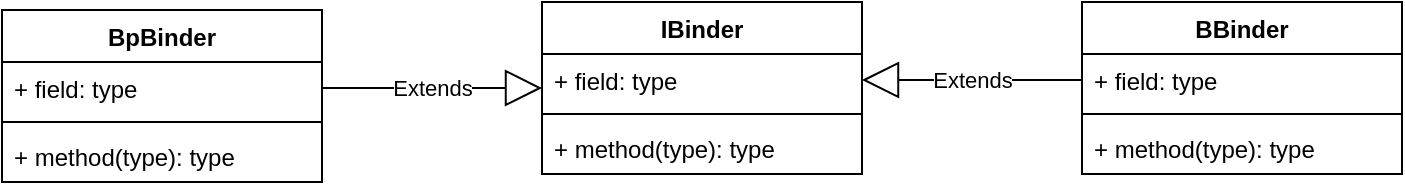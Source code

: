 <mxfile version="10.7.1" type="github"><diagram id="wURvKaP-HHOi7LxVtHhX" name="Page-1"><mxGraphModel dx="1394" dy="715" grid="1" gridSize="10" guides="1" tooltips="1" connect="1" arrows="1" fold="1" page="1" pageScale="1" pageWidth="850" pageHeight="1100" math="0" shadow="0"><root><mxCell id="0"/><mxCell id="1" parent="0"/><mxCell id="1XvnTww1lKkyvkk8hLBV-5" value="IBinder" style="swimlane;fontStyle=1;align=center;verticalAlign=top;childLayout=stackLayout;horizontal=1;startSize=26;horizontalStack=0;resizeParent=1;resizeParentMax=0;resizeLast=0;collapsible=1;marginBottom=0;" parent="1" vertex="1"><mxGeometry x="310" y="97" width="160" height="86" as="geometry"/></mxCell><mxCell id="1XvnTww1lKkyvkk8hLBV-6" value="+ field: type" style="text;strokeColor=none;fillColor=none;align=left;verticalAlign=top;spacingLeft=4;spacingRight=4;overflow=hidden;rotatable=0;points=[[0,0.5],[1,0.5]];portConstraint=eastwest;" parent="1XvnTww1lKkyvkk8hLBV-5" vertex="1"><mxGeometry y="26" width="160" height="26" as="geometry"/></mxCell><mxCell id="6F38ClPS7UuBXqECn1gI-1" value="Extends" style="endArrow=block;endSize=16;endFill=0;html=1;exitX=1;exitY=0.5;exitDx=0;exitDy=0;" parent="1XvnTww1lKkyvkk8hLBV-5" source="1XvnTww1lKkyvkk8hLBV-10" edge="1"><mxGeometry width="160" relative="1" as="geometry"><mxPoint x="-80" y="43" as="sourcePoint"/><mxPoint y="43" as="targetPoint"/></mxGeometry></mxCell><mxCell id="1XvnTww1lKkyvkk8hLBV-7" value="" style="line;strokeWidth=1;fillColor=none;align=left;verticalAlign=middle;spacingTop=-1;spacingLeft=3;spacingRight=3;rotatable=0;labelPosition=right;points=[];portConstraint=eastwest;" parent="1XvnTww1lKkyvkk8hLBV-5" vertex="1"><mxGeometry y="52" width="160" height="8" as="geometry"/></mxCell><mxCell id="1XvnTww1lKkyvkk8hLBV-8" value="+ method(type): type" style="text;strokeColor=none;fillColor=none;align=left;verticalAlign=top;spacingLeft=4;spacingRight=4;overflow=hidden;rotatable=0;points=[[0,0.5],[1,0.5]];portConstraint=eastwest;" parent="1XvnTww1lKkyvkk8hLBV-5" vertex="1"><mxGeometry y="60" width="160" height="26" as="geometry"/></mxCell><mxCell id="1XvnTww1lKkyvkk8hLBV-9" value="BpBinder" style="swimlane;fontStyle=1;align=center;verticalAlign=top;childLayout=stackLayout;horizontal=1;startSize=26;horizontalStack=0;resizeParent=1;resizeParentMax=0;resizeLast=0;collapsible=1;marginBottom=0;" parent="1" vertex="1"><mxGeometry x="40" y="101" width="160" height="86" as="geometry"/></mxCell><mxCell id="1XvnTww1lKkyvkk8hLBV-10" value="+ field: type" style="text;strokeColor=none;fillColor=none;align=left;verticalAlign=top;spacingLeft=4;spacingRight=4;overflow=hidden;rotatable=0;points=[[0,0.5],[1,0.5]];portConstraint=eastwest;" parent="1XvnTww1lKkyvkk8hLBV-9" vertex="1"><mxGeometry y="26" width="160" height="26" as="geometry"/></mxCell><mxCell id="1XvnTww1lKkyvkk8hLBV-11" value="" style="line;strokeWidth=1;fillColor=none;align=left;verticalAlign=middle;spacingTop=-1;spacingLeft=3;spacingRight=3;rotatable=0;labelPosition=right;points=[];portConstraint=eastwest;" parent="1XvnTww1lKkyvkk8hLBV-9" vertex="1"><mxGeometry y="52" width="160" height="8" as="geometry"/></mxCell><mxCell id="1XvnTww1lKkyvkk8hLBV-12" value="+ method(type): type" style="text;strokeColor=none;fillColor=none;align=left;verticalAlign=top;spacingLeft=4;spacingRight=4;overflow=hidden;rotatable=0;points=[[0,0.5],[1,0.5]];portConstraint=eastwest;" parent="1XvnTww1lKkyvkk8hLBV-9" vertex="1"><mxGeometry y="60" width="160" height="26" as="geometry"/></mxCell><mxCell id="h3hloGffC1mUpb_YC3zD-1" value="BBinder&#10;&#10;" style="swimlane;fontStyle=1;align=center;verticalAlign=top;childLayout=stackLayout;horizontal=1;startSize=26;horizontalStack=0;resizeParent=1;resizeParentMax=0;resizeLast=0;collapsible=1;marginBottom=0;" parent="1" vertex="1"><mxGeometry x="580" y="97" width="160" height="86" as="geometry"/></mxCell><mxCell id="h3hloGffC1mUpb_YC3zD-2" value="+ field: type" style="text;strokeColor=none;fillColor=none;align=left;verticalAlign=top;spacingLeft=4;spacingRight=4;overflow=hidden;rotatable=0;points=[[0,0.5],[1,0.5]];portConstraint=eastwest;" parent="h3hloGffC1mUpb_YC3zD-1" vertex="1"><mxGeometry y="26" width="160" height="26" as="geometry"/></mxCell><mxCell id="h3hloGffC1mUpb_YC3zD-3" value="" style="line;strokeWidth=1;fillColor=none;align=left;verticalAlign=middle;spacingTop=-1;spacingLeft=3;spacingRight=3;rotatable=0;labelPosition=right;points=[];portConstraint=eastwest;" parent="h3hloGffC1mUpb_YC3zD-1" vertex="1"><mxGeometry y="52" width="160" height="8" as="geometry"/></mxCell><mxCell id="h3hloGffC1mUpb_YC3zD-4" value="+ method(type): type" style="text;strokeColor=none;fillColor=none;align=left;verticalAlign=top;spacingLeft=4;spacingRight=4;overflow=hidden;rotatable=0;points=[[0,0.5],[1,0.5]];portConstraint=eastwest;" parent="h3hloGffC1mUpb_YC3zD-1" vertex="1"><mxGeometry y="60" width="160" height="26" as="geometry"/></mxCell><mxCell id="6F38ClPS7UuBXqECn1gI-2" value="Extends" style="endArrow=block;endSize=16;endFill=0;html=1;entryX=1;entryY=0.5;entryDx=0;entryDy=0;exitX=0;exitY=0.5;exitDx=0;exitDy=0;" parent="1" source="h3hloGffC1mUpb_YC3zD-2" target="1XvnTww1lKkyvkk8hLBV-6" edge="1"><mxGeometry width="160" relative="1" as="geometry"><mxPoint x="480" y="210" as="sourcePoint"/><mxPoint x="640" y="210" as="targetPoint"/></mxGeometry></mxCell></root></mxGraphModel></diagram></mxfile>